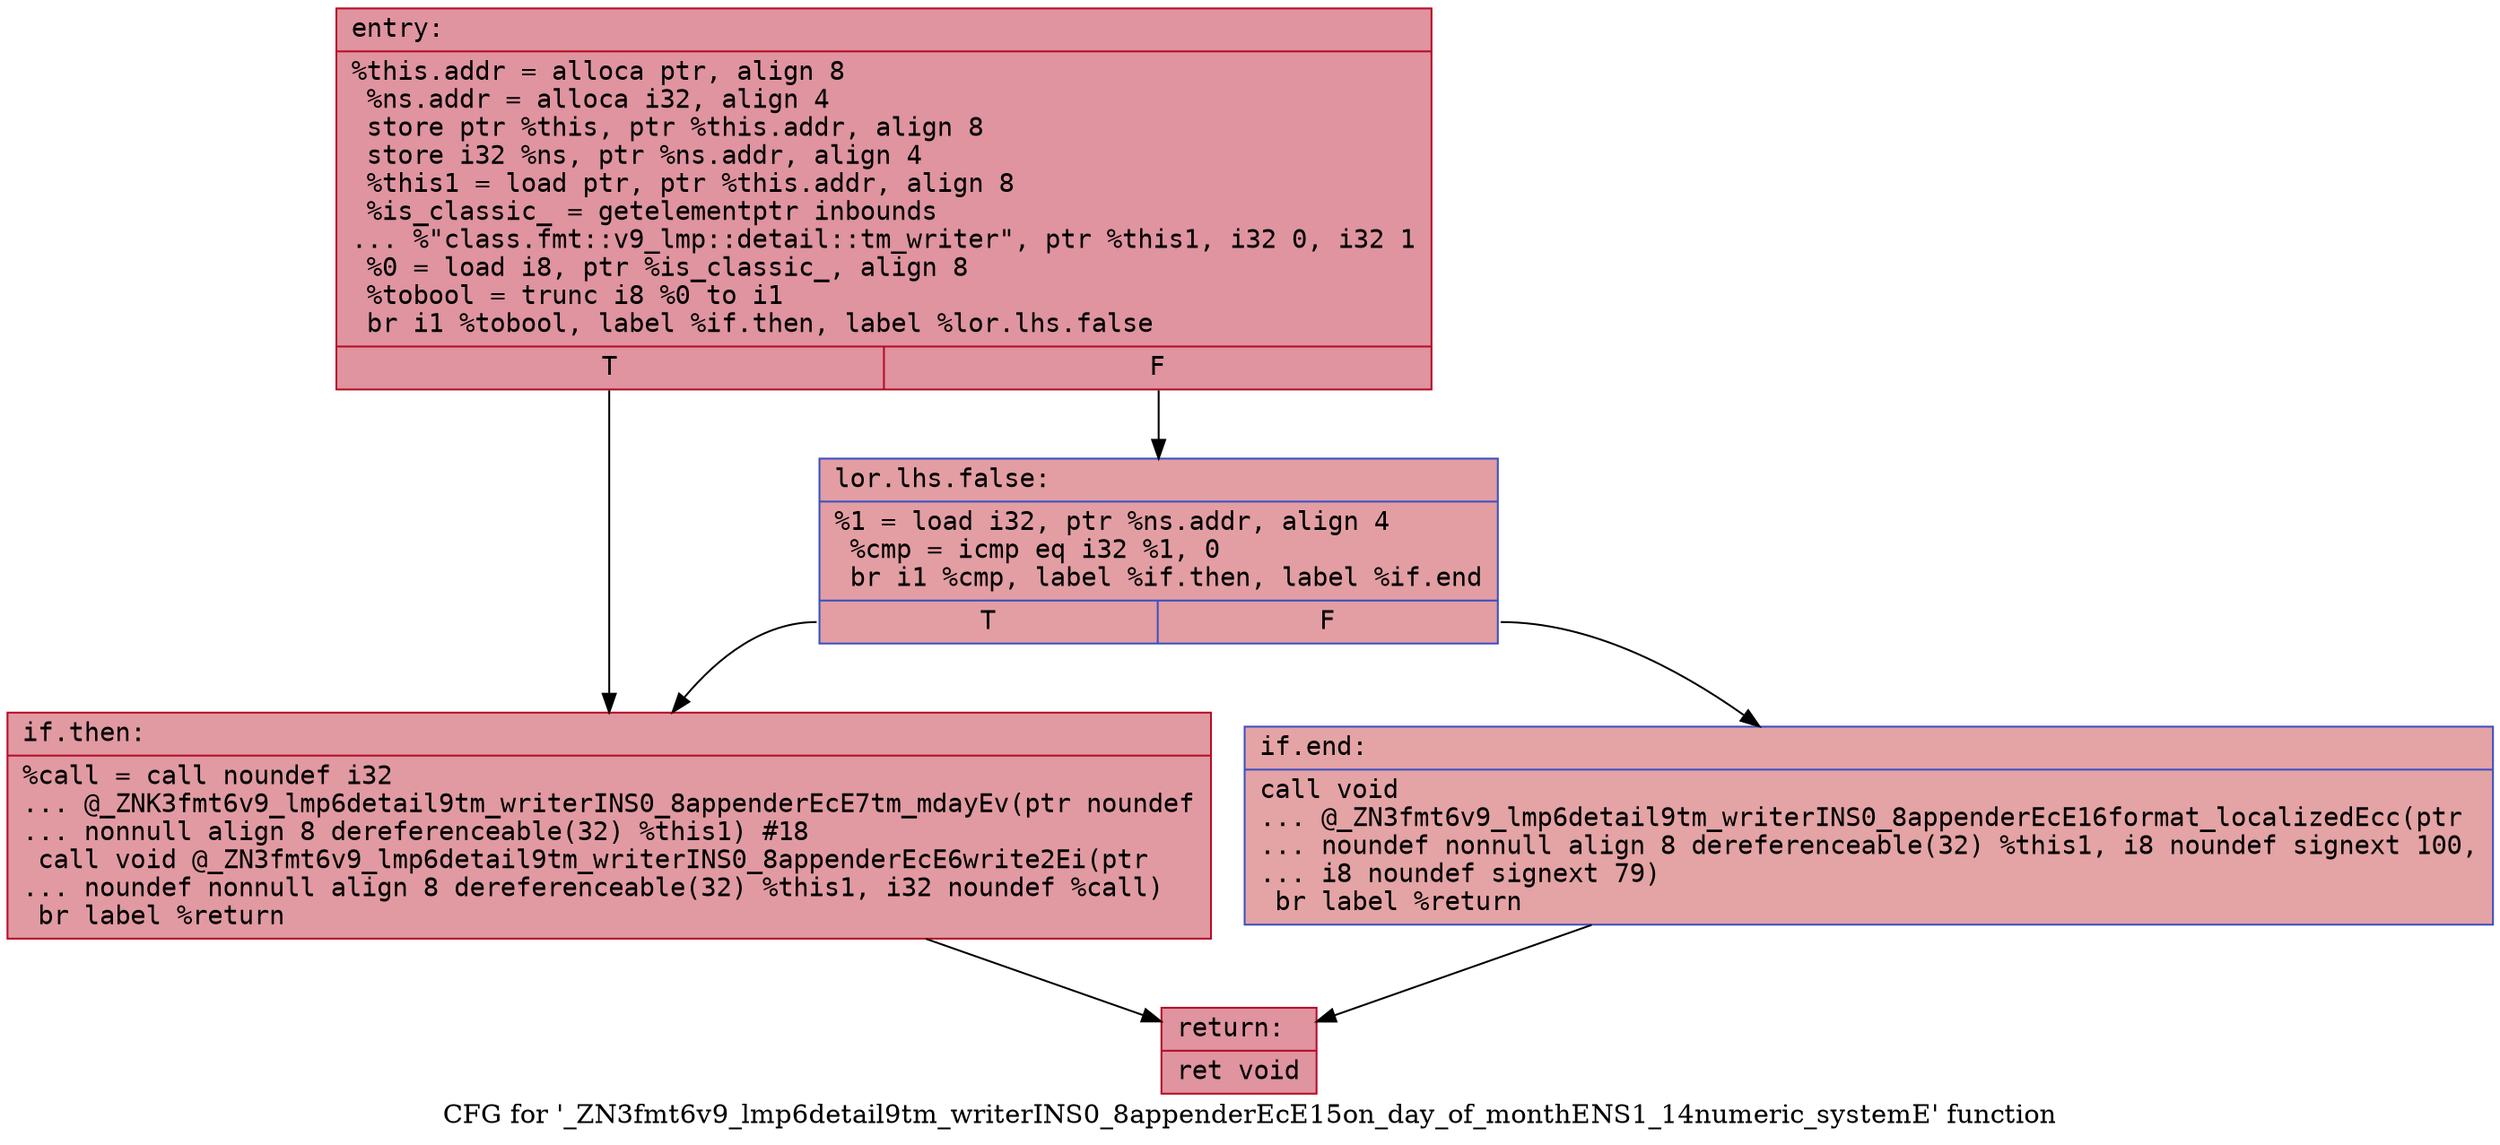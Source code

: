digraph "CFG for '_ZN3fmt6v9_lmp6detail9tm_writerINS0_8appenderEcE15on_day_of_monthENS1_14numeric_systemE' function" {
	label="CFG for '_ZN3fmt6v9_lmp6detail9tm_writerINS0_8appenderEcE15on_day_of_monthENS1_14numeric_systemE' function";

	Node0x55841696e740 [shape=record,color="#b70d28ff", style=filled, fillcolor="#b70d2870" fontname="Courier",label="{entry:\l|  %this.addr = alloca ptr, align 8\l  %ns.addr = alloca i32, align 4\l  store ptr %this, ptr %this.addr, align 8\l  store i32 %ns, ptr %ns.addr, align 4\l  %this1 = load ptr, ptr %this.addr, align 8\l  %is_classic_ = getelementptr inbounds\l... %\"class.fmt::v9_lmp::detail::tm_writer\", ptr %this1, i32 0, i32 1\l  %0 = load i8, ptr %is_classic_, align 8\l  %tobool = trunc i8 %0 to i1\l  br i1 %tobool, label %if.then, label %lor.lhs.false\l|{<s0>T|<s1>F}}"];
	Node0x55841696e740:s0 -> Node0x55841696ec20[tooltip="entry -> if.then\nProbability 50.00%" ];
	Node0x55841696e740:s1 -> Node0x55841696ec90[tooltip="entry -> lor.lhs.false\nProbability 50.00%" ];
	Node0x55841696ec90 [shape=record,color="#3d50c3ff", style=filled, fillcolor="#be242e70" fontname="Courier",label="{lor.lhs.false:\l|  %1 = load i32, ptr %ns.addr, align 4\l  %cmp = icmp eq i32 %1, 0\l  br i1 %cmp, label %if.then, label %if.end\l|{<s0>T|<s1>F}}"];
	Node0x55841696ec90:s0 -> Node0x55841696ec20[tooltip="lor.lhs.false -> if.then\nProbability 37.50%" ];
	Node0x55841696ec90:s1 -> Node0x55841696eef0[tooltip="lor.lhs.false -> if.end\nProbability 62.50%" ];
	Node0x55841696ec20 [shape=record,color="#b70d28ff", style=filled, fillcolor="#bb1b2c70" fontname="Courier",label="{if.then:\l|  %call = call noundef i32\l... @_ZNK3fmt6v9_lmp6detail9tm_writerINS0_8appenderEcE7tm_mdayEv(ptr noundef\l... nonnull align 8 dereferenceable(32) %this1) #18\l  call void @_ZN3fmt6v9_lmp6detail9tm_writerINS0_8appenderEcE6write2Ei(ptr\l... noundef nonnull align 8 dereferenceable(32) %this1, i32 noundef %call)\l  br label %return\l}"];
	Node0x55841696ec20 -> Node0x55841696f010[tooltip="if.then -> return\nProbability 100.00%" ];
	Node0x55841696eef0 [shape=record,color="#3d50c3ff", style=filled, fillcolor="#c32e3170" fontname="Courier",label="{if.end:\l|  call void\l... @_ZN3fmt6v9_lmp6detail9tm_writerINS0_8appenderEcE16format_localizedEcc(ptr\l... noundef nonnull align 8 dereferenceable(32) %this1, i8 noundef signext 100,\l... i8 noundef signext 79)\l  br label %return\l}"];
	Node0x55841696eef0 -> Node0x55841696f010[tooltip="if.end -> return\nProbability 100.00%" ];
	Node0x55841696f010 [shape=record,color="#b70d28ff", style=filled, fillcolor="#b70d2870" fontname="Courier",label="{return:\l|  ret void\l}"];
}
